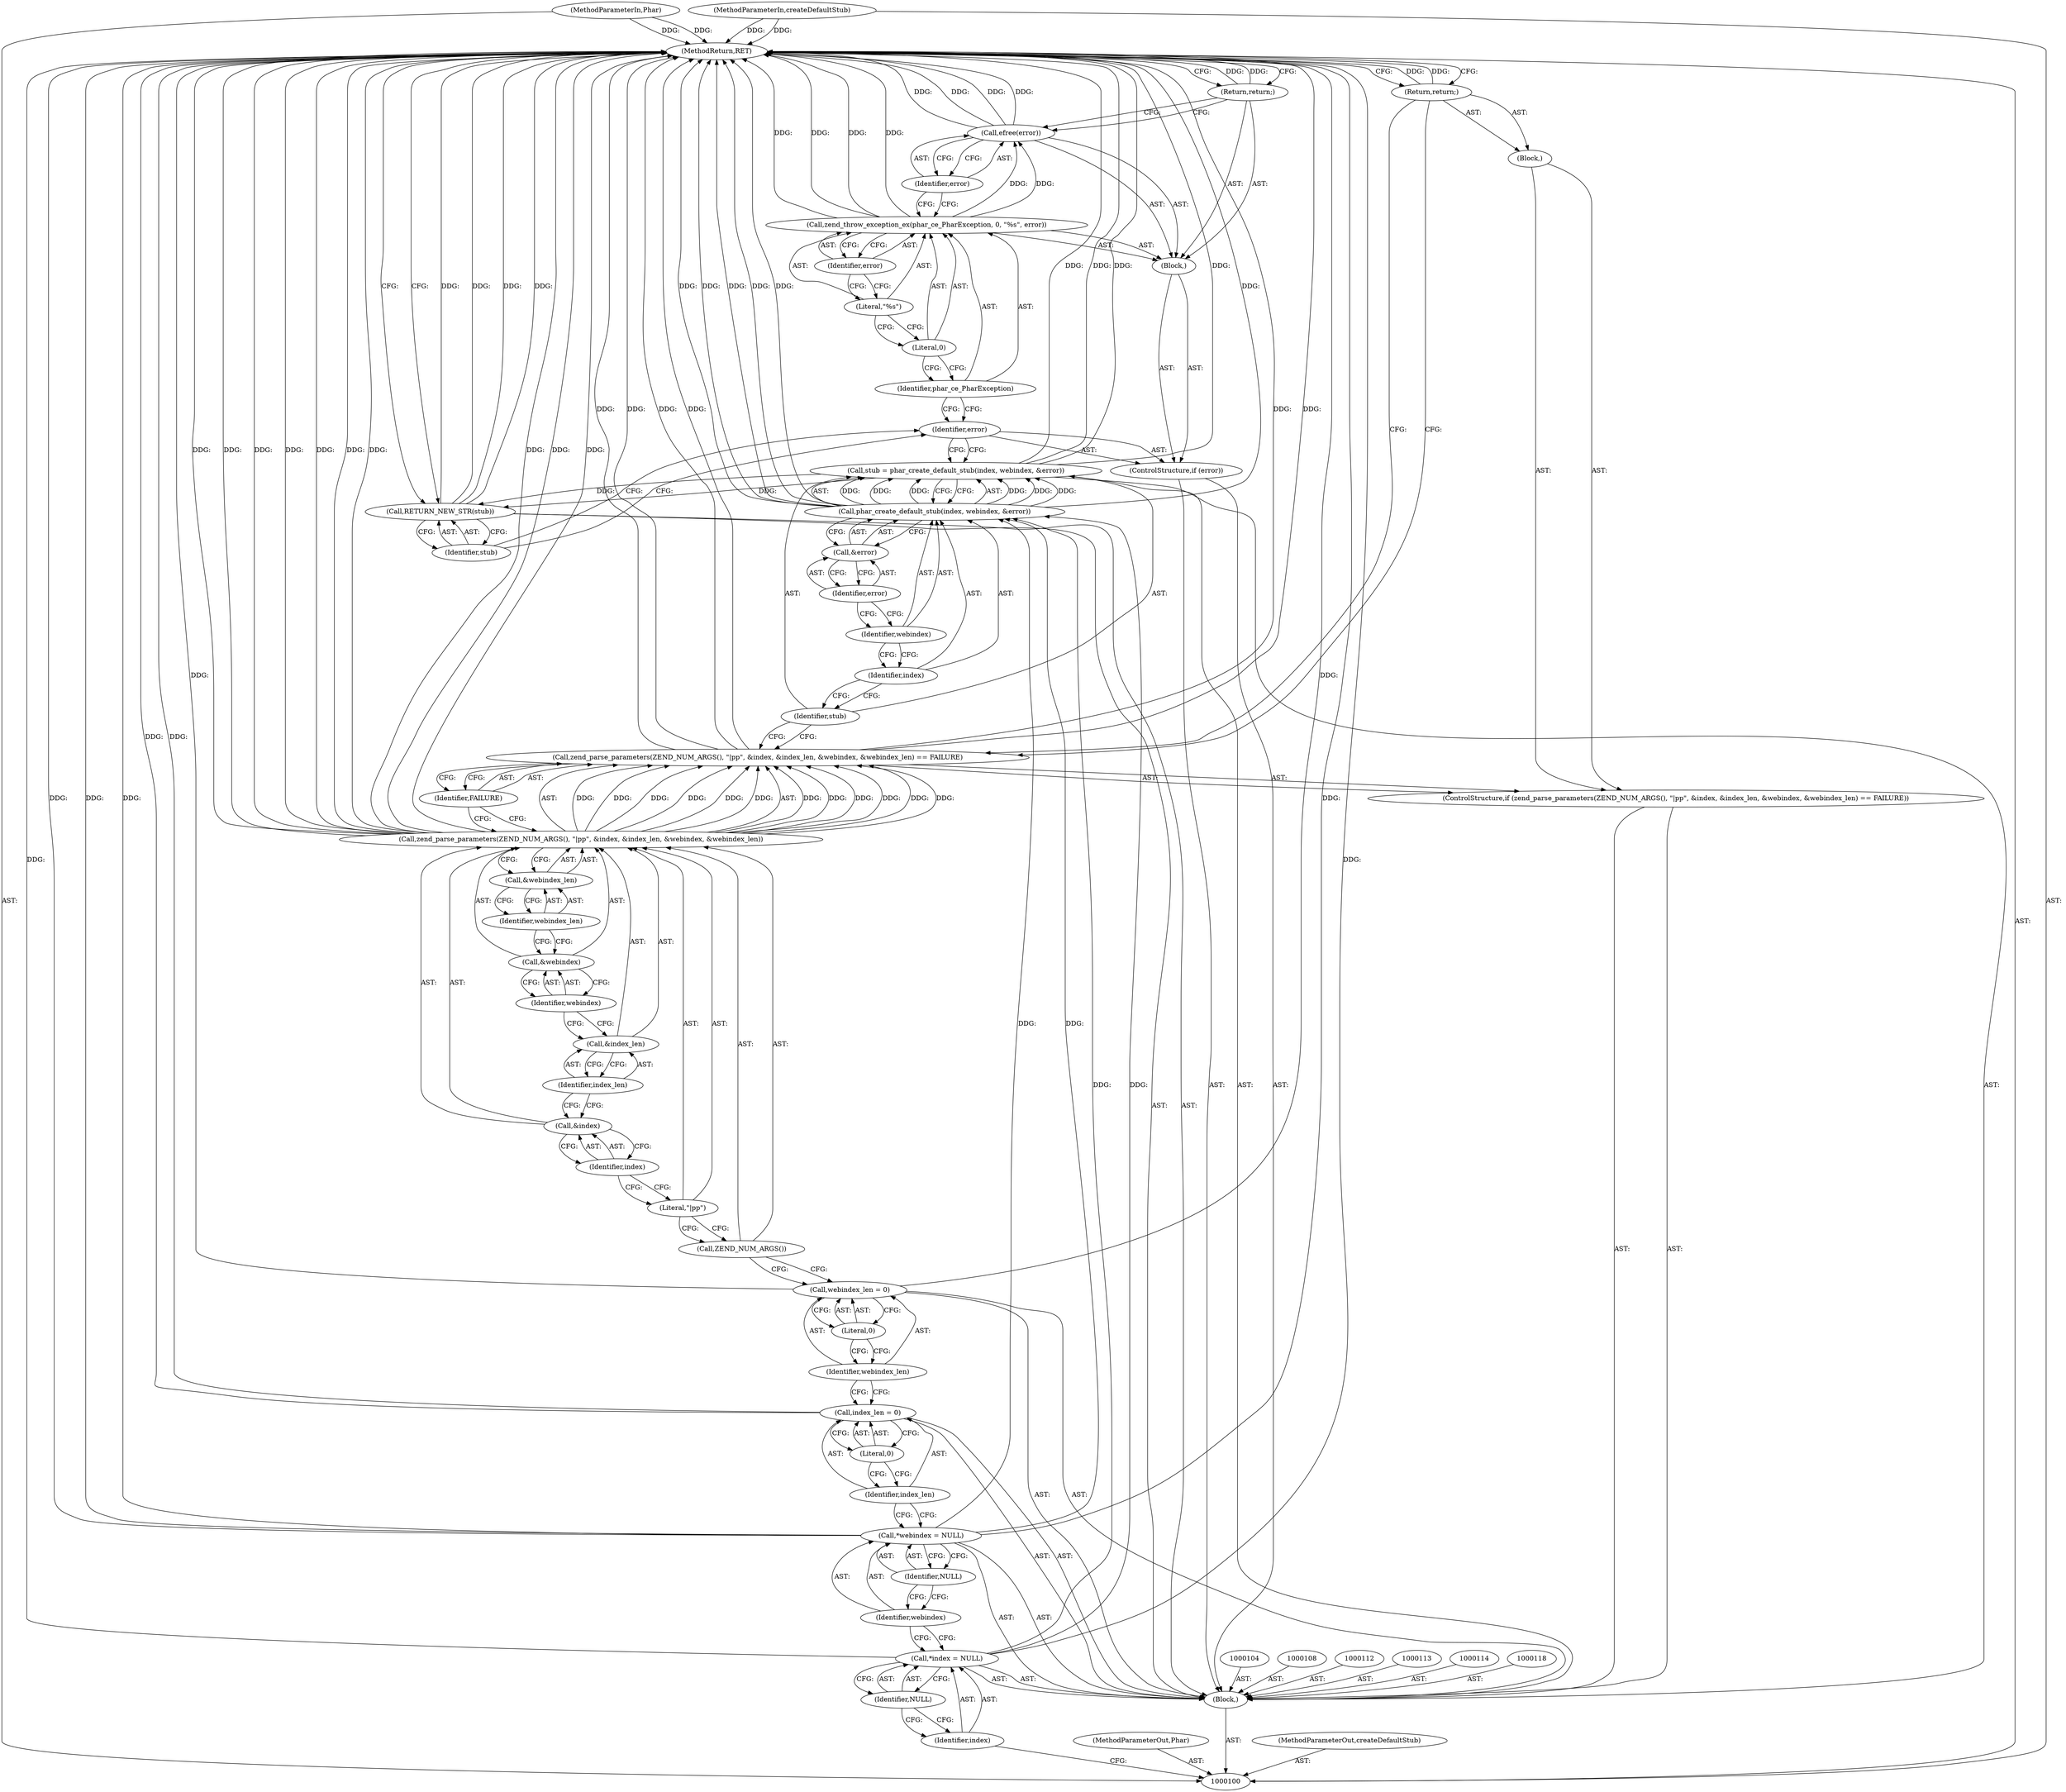 digraph "0_php_1e9b175204e3286d64dfd6c9f09151c31b5e099a_0" {
"1000158" [label="(MethodReturn,RET)"];
"1000101" [label="(MethodParameterIn,Phar)"];
"1000215" [label="(MethodParameterOut,Phar)"];
"1000102" [label="(MethodParameterIn,createDefaultStub)"];
"1000216" [label="(MethodParameterOut,createDefaultStub)"];
"1000138" [label="(Call,stub = phar_create_default_stub(index, webindex, &error))"];
"1000139" [label="(Identifier,stub)"];
"1000141" [label="(Identifier,index)"];
"1000142" [label="(Identifier,webindex)"];
"1000143" [label="(Call,&error)"];
"1000144" [label="(Identifier,error)"];
"1000140" [label="(Call,phar_create_default_stub(index, webindex, &error))"];
"1000145" [label="(ControlStructure,if (error))"];
"1000147" [label="(Block,)"];
"1000146" [label="(Identifier,error)"];
"1000148" [label="(Call,zend_throw_exception_ex(phar_ce_PharException, 0, \"%s\", error))"];
"1000149" [label="(Identifier,phar_ce_PharException)"];
"1000150" [label="(Literal,0)"];
"1000151" [label="(Literal,\"%s\")"];
"1000152" [label="(Identifier,error)"];
"1000153" [label="(Call,efree(error))"];
"1000154" [label="(Identifier,error)"];
"1000155" [label="(Return,return;)"];
"1000156" [label="(Call,RETURN_NEW_STR(stub))"];
"1000157" [label="(Identifier,stub)"];
"1000103" [label="(Block,)"];
"1000107" [label="(Identifier,NULL)"];
"1000109" [label="(Call,*webindex = NULL)"];
"1000110" [label="(Identifier,webindex)"];
"1000111" [label="(Identifier,NULL)"];
"1000105" [label="(Call,*index = NULL)"];
"1000106" [label="(Identifier,index)"];
"1000115" [label="(Call,index_len = 0)"];
"1000116" [label="(Identifier,index_len)"];
"1000117" [label="(Literal,0)"];
"1000119" [label="(Call,webindex_len = 0)"];
"1000120" [label="(Identifier,webindex_len)"];
"1000121" [label="(Literal,0)"];
"1000135" [label="(Identifier,FAILURE)"];
"1000123" [label="(Call,zend_parse_parameters(ZEND_NUM_ARGS(), \"|pp\", &index, &index_len, &webindex, &webindex_len) == FAILURE)"];
"1000124" [label="(Call,zend_parse_parameters(ZEND_NUM_ARGS(), \"|pp\", &index, &index_len, &webindex, &webindex_len))"];
"1000136" [label="(Block,)"];
"1000125" [label="(Call,ZEND_NUM_ARGS())"];
"1000126" [label="(Literal,\"|pp\")"];
"1000127" [label="(Call,&index)"];
"1000128" [label="(Identifier,index)"];
"1000129" [label="(Call,&index_len)"];
"1000130" [label="(Identifier,index_len)"];
"1000122" [label="(ControlStructure,if (zend_parse_parameters(ZEND_NUM_ARGS(), \"|pp\", &index, &index_len, &webindex, &webindex_len) == FAILURE))"];
"1000131" [label="(Call,&webindex)"];
"1000132" [label="(Identifier,webindex)"];
"1000133" [label="(Call,&webindex_len)"];
"1000134" [label="(Identifier,webindex_len)"];
"1000137" [label="(Return,return;)"];
"1000158" -> "1000100"  [label="AST: "];
"1000158" -> "1000137"  [label="CFG: "];
"1000158" -> "1000155"  [label="CFG: "];
"1000158" -> "1000156"  [label="CFG: "];
"1000137" -> "1000158"  [label="DDG: "];
"1000140" -> "1000158"  [label="DDG: "];
"1000140" -> "1000158"  [label="DDG: "];
"1000140" -> "1000158"  [label="DDG: "];
"1000124" -> "1000158"  [label="DDG: "];
"1000124" -> "1000158"  [label="DDG: "];
"1000124" -> "1000158"  [label="DDG: "];
"1000124" -> "1000158"  [label="DDG: "];
"1000124" -> "1000158"  [label="DDG: "];
"1000156" -> "1000158"  [label="DDG: "];
"1000156" -> "1000158"  [label="DDG: "];
"1000138" -> "1000158"  [label="DDG: "];
"1000138" -> "1000158"  [label="DDG: "];
"1000153" -> "1000158"  [label="DDG: "];
"1000153" -> "1000158"  [label="DDG: "];
"1000123" -> "1000158"  [label="DDG: "];
"1000123" -> "1000158"  [label="DDG: "];
"1000123" -> "1000158"  [label="DDG: "];
"1000148" -> "1000158"  [label="DDG: "];
"1000148" -> "1000158"  [label="DDG: "];
"1000102" -> "1000158"  [label="DDG: "];
"1000101" -> "1000158"  [label="DDG: "];
"1000109" -> "1000158"  [label="DDG: "];
"1000109" -> "1000158"  [label="DDG: "];
"1000119" -> "1000158"  [label="DDG: "];
"1000115" -> "1000158"  [label="DDG: "];
"1000105" -> "1000158"  [label="DDG: "];
"1000155" -> "1000158"  [label="DDG: "];
"1000101" -> "1000100"  [label="AST: "];
"1000101" -> "1000158"  [label="DDG: "];
"1000215" -> "1000100"  [label="AST: "];
"1000102" -> "1000100"  [label="AST: "];
"1000102" -> "1000158"  [label="DDG: "];
"1000216" -> "1000100"  [label="AST: "];
"1000138" -> "1000103"  [label="AST: "];
"1000138" -> "1000140"  [label="CFG: "];
"1000139" -> "1000138"  [label="AST: "];
"1000140" -> "1000138"  [label="AST: "];
"1000146" -> "1000138"  [label="CFG: "];
"1000138" -> "1000158"  [label="DDG: "];
"1000138" -> "1000158"  [label="DDG: "];
"1000140" -> "1000138"  [label="DDG: "];
"1000140" -> "1000138"  [label="DDG: "];
"1000140" -> "1000138"  [label="DDG: "];
"1000138" -> "1000156"  [label="DDG: "];
"1000139" -> "1000138"  [label="AST: "];
"1000139" -> "1000123"  [label="CFG: "];
"1000141" -> "1000139"  [label="CFG: "];
"1000141" -> "1000140"  [label="AST: "];
"1000141" -> "1000139"  [label="CFG: "];
"1000142" -> "1000141"  [label="CFG: "];
"1000142" -> "1000140"  [label="AST: "];
"1000142" -> "1000141"  [label="CFG: "];
"1000144" -> "1000142"  [label="CFG: "];
"1000143" -> "1000140"  [label="AST: "];
"1000143" -> "1000144"  [label="CFG: "];
"1000144" -> "1000143"  [label="AST: "];
"1000140" -> "1000143"  [label="CFG: "];
"1000144" -> "1000143"  [label="AST: "];
"1000144" -> "1000142"  [label="CFG: "];
"1000143" -> "1000144"  [label="CFG: "];
"1000140" -> "1000138"  [label="AST: "];
"1000140" -> "1000143"  [label="CFG: "];
"1000141" -> "1000140"  [label="AST: "];
"1000142" -> "1000140"  [label="AST: "];
"1000143" -> "1000140"  [label="AST: "];
"1000138" -> "1000140"  [label="CFG: "];
"1000140" -> "1000158"  [label="DDG: "];
"1000140" -> "1000158"  [label="DDG: "];
"1000140" -> "1000158"  [label="DDG: "];
"1000140" -> "1000138"  [label="DDG: "];
"1000140" -> "1000138"  [label="DDG: "];
"1000140" -> "1000138"  [label="DDG: "];
"1000105" -> "1000140"  [label="DDG: "];
"1000109" -> "1000140"  [label="DDG: "];
"1000145" -> "1000103"  [label="AST: "];
"1000146" -> "1000145"  [label="AST: "];
"1000147" -> "1000145"  [label="AST: "];
"1000147" -> "1000145"  [label="AST: "];
"1000148" -> "1000147"  [label="AST: "];
"1000153" -> "1000147"  [label="AST: "];
"1000155" -> "1000147"  [label="AST: "];
"1000146" -> "1000145"  [label="AST: "];
"1000146" -> "1000138"  [label="CFG: "];
"1000149" -> "1000146"  [label="CFG: "];
"1000157" -> "1000146"  [label="CFG: "];
"1000148" -> "1000147"  [label="AST: "];
"1000148" -> "1000152"  [label="CFG: "];
"1000149" -> "1000148"  [label="AST: "];
"1000150" -> "1000148"  [label="AST: "];
"1000151" -> "1000148"  [label="AST: "];
"1000152" -> "1000148"  [label="AST: "];
"1000154" -> "1000148"  [label="CFG: "];
"1000148" -> "1000158"  [label="DDG: "];
"1000148" -> "1000158"  [label="DDG: "];
"1000148" -> "1000153"  [label="DDG: "];
"1000149" -> "1000148"  [label="AST: "];
"1000149" -> "1000146"  [label="CFG: "];
"1000150" -> "1000149"  [label="CFG: "];
"1000150" -> "1000148"  [label="AST: "];
"1000150" -> "1000149"  [label="CFG: "];
"1000151" -> "1000150"  [label="CFG: "];
"1000151" -> "1000148"  [label="AST: "];
"1000151" -> "1000150"  [label="CFG: "];
"1000152" -> "1000151"  [label="CFG: "];
"1000152" -> "1000148"  [label="AST: "];
"1000152" -> "1000151"  [label="CFG: "];
"1000148" -> "1000152"  [label="CFG: "];
"1000153" -> "1000147"  [label="AST: "];
"1000153" -> "1000154"  [label="CFG: "];
"1000154" -> "1000153"  [label="AST: "];
"1000155" -> "1000153"  [label="CFG: "];
"1000153" -> "1000158"  [label="DDG: "];
"1000153" -> "1000158"  [label="DDG: "];
"1000148" -> "1000153"  [label="DDG: "];
"1000154" -> "1000153"  [label="AST: "];
"1000154" -> "1000148"  [label="CFG: "];
"1000153" -> "1000154"  [label="CFG: "];
"1000155" -> "1000147"  [label="AST: "];
"1000155" -> "1000153"  [label="CFG: "];
"1000158" -> "1000155"  [label="CFG: "];
"1000155" -> "1000158"  [label="DDG: "];
"1000156" -> "1000103"  [label="AST: "];
"1000156" -> "1000157"  [label="CFG: "];
"1000157" -> "1000156"  [label="AST: "];
"1000158" -> "1000156"  [label="CFG: "];
"1000156" -> "1000158"  [label="DDG: "];
"1000156" -> "1000158"  [label="DDG: "];
"1000138" -> "1000156"  [label="DDG: "];
"1000157" -> "1000156"  [label="AST: "];
"1000157" -> "1000146"  [label="CFG: "];
"1000156" -> "1000157"  [label="CFG: "];
"1000103" -> "1000100"  [label="AST: "];
"1000104" -> "1000103"  [label="AST: "];
"1000105" -> "1000103"  [label="AST: "];
"1000108" -> "1000103"  [label="AST: "];
"1000109" -> "1000103"  [label="AST: "];
"1000112" -> "1000103"  [label="AST: "];
"1000113" -> "1000103"  [label="AST: "];
"1000114" -> "1000103"  [label="AST: "];
"1000115" -> "1000103"  [label="AST: "];
"1000118" -> "1000103"  [label="AST: "];
"1000119" -> "1000103"  [label="AST: "];
"1000122" -> "1000103"  [label="AST: "];
"1000138" -> "1000103"  [label="AST: "];
"1000145" -> "1000103"  [label="AST: "];
"1000156" -> "1000103"  [label="AST: "];
"1000107" -> "1000105"  [label="AST: "];
"1000107" -> "1000106"  [label="CFG: "];
"1000105" -> "1000107"  [label="CFG: "];
"1000109" -> "1000103"  [label="AST: "];
"1000109" -> "1000111"  [label="CFG: "];
"1000110" -> "1000109"  [label="AST: "];
"1000111" -> "1000109"  [label="AST: "];
"1000116" -> "1000109"  [label="CFG: "];
"1000109" -> "1000158"  [label="DDG: "];
"1000109" -> "1000158"  [label="DDG: "];
"1000109" -> "1000140"  [label="DDG: "];
"1000110" -> "1000109"  [label="AST: "];
"1000110" -> "1000105"  [label="CFG: "];
"1000111" -> "1000110"  [label="CFG: "];
"1000111" -> "1000109"  [label="AST: "];
"1000111" -> "1000110"  [label="CFG: "];
"1000109" -> "1000111"  [label="CFG: "];
"1000105" -> "1000103"  [label="AST: "];
"1000105" -> "1000107"  [label="CFG: "];
"1000106" -> "1000105"  [label="AST: "];
"1000107" -> "1000105"  [label="AST: "];
"1000110" -> "1000105"  [label="CFG: "];
"1000105" -> "1000158"  [label="DDG: "];
"1000105" -> "1000140"  [label="DDG: "];
"1000106" -> "1000105"  [label="AST: "];
"1000106" -> "1000100"  [label="CFG: "];
"1000107" -> "1000106"  [label="CFG: "];
"1000115" -> "1000103"  [label="AST: "];
"1000115" -> "1000117"  [label="CFG: "];
"1000116" -> "1000115"  [label="AST: "];
"1000117" -> "1000115"  [label="AST: "];
"1000120" -> "1000115"  [label="CFG: "];
"1000115" -> "1000158"  [label="DDG: "];
"1000116" -> "1000115"  [label="AST: "];
"1000116" -> "1000109"  [label="CFG: "];
"1000117" -> "1000116"  [label="CFG: "];
"1000117" -> "1000115"  [label="AST: "];
"1000117" -> "1000116"  [label="CFG: "];
"1000115" -> "1000117"  [label="CFG: "];
"1000119" -> "1000103"  [label="AST: "];
"1000119" -> "1000121"  [label="CFG: "];
"1000120" -> "1000119"  [label="AST: "];
"1000121" -> "1000119"  [label="AST: "];
"1000125" -> "1000119"  [label="CFG: "];
"1000119" -> "1000158"  [label="DDG: "];
"1000120" -> "1000119"  [label="AST: "];
"1000120" -> "1000115"  [label="CFG: "];
"1000121" -> "1000120"  [label="CFG: "];
"1000121" -> "1000119"  [label="AST: "];
"1000121" -> "1000120"  [label="CFG: "];
"1000119" -> "1000121"  [label="CFG: "];
"1000135" -> "1000123"  [label="AST: "];
"1000135" -> "1000124"  [label="CFG: "];
"1000123" -> "1000135"  [label="CFG: "];
"1000123" -> "1000122"  [label="AST: "];
"1000123" -> "1000135"  [label="CFG: "];
"1000124" -> "1000123"  [label="AST: "];
"1000135" -> "1000123"  [label="AST: "];
"1000137" -> "1000123"  [label="CFG: "];
"1000139" -> "1000123"  [label="CFG: "];
"1000123" -> "1000158"  [label="DDG: "];
"1000123" -> "1000158"  [label="DDG: "];
"1000123" -> "1000158"  [label="DDG: "];
"1000124" -> "1000123"  [label="DDG: "];
"1000124" -> "1000123"  [label="DDG: "];
"1000124" -> "1000123"  [label="DDG: "];
"1000124" -> "1000123"  [label="DDG: "];
"1000124" -> "1000123"  [label="DDG: "];
"1000124" -> "1000123"  [label="DDG: "];
"1000124" -> "1000123"  [label="AST: "];
"1000124" -> "1000133"  [label="CFG: "];
"1000125" -> "1000124"  [label="AST: "];
"1000126" -> "1000124"  [label="AST: "];
"1000127" -> "1000124"  [label="AST: "];
"1000129" -> "1000124"  [label="AST: "];
"1000131" -> "1000124"  [label="AST: "];
"1000133" -> "1000124"  [label="AST: "];
"1000135" -> "1000124"  [label="CFG: "];
"1000124" -> "1000158"  [label="DDG: "];
"1000124" -> "1000158"  [label="DDG: "];
"1000124" -> "1000158"  [label="DDG: "];
"1000124" -> "1000158"  [label="DDG: "];
"1000124" -> "1000158"  [label="DDG: "];
"1000124" -> "1000123"  [label="DDG: "];
"1000124" -> "1000123"  [label="DDG: "];
"1000124" -> "1000123"  [label="DDG: "];
"1000124" -> "1000123"  [label="DDG: "];
"1000124" -> "1000123"  [label="DDG: "];
"1000124" -> "1000123"  [label="DDG: "];
"1000136" -> "1000122"  [label="AST: "];
"1000137" -> "1000136"  [label="AST: "];
"1000125" -> "1000124"  [label="AST: "];
"1000125" -> "1000119"  [label="CFG: "];
"1000126" -> "1000125"  [label="CFG: "];
"1000126" -> "1000124"  [label="AST: "];
"1000126" -> "1000125"  [label="CFG: "];
"1000128" -> "1000126"  [label="CFG: "];
"1000127" -> "1000124"  [label="AST: "];
"1000127" -> "1000128"  [label="CFG: "];
"1000128" -> "1000127"  [label="AST: "];
"1000130" -> "1000127"  [label="CFG: "];
"1000128" -> "1000127"  [label="AST: "];
"1000128" -> "1000126"  [label="CFG: "];
"1000127" -> "1000128"  [label="CFG: "];
"1000129" -> "1000124"  [label="AST: "];
"1000129" -> "1000130"  [label="CFG: "];
"1000130" -> "1000129"  [label="AST: "];
"1000132" -> "1000129"  [label="CFG: "];
"1000130" -> "1000129"  [label="AST: "];
"1000130" -> "1000127"  [label="CFG: "];
"1000129" -> "1000130"  [label="CFG: "];
"1000122" -> "1000103"  [label="AST: "];
"1000123" -> "1000122"  [label="AST: "];
"1000136" -> "1000122"  [label="AST: "];
"1000131" -> "1000124"  [label="AST: "];
"1000131" -> "1000132"  [label="CFG: "];
"1000132" -> "1000131"  [label="AST: "];
"1000134" -> "1000131"  [label="CFG: "];
"1000132" -> "1000131"  [label="AST: "];
"1000132" -> "1000129"  [label="CFG: "];
"1000131" -> "1000132"  [label="CFG: "];
"1000133" -> "1000124"  [label="AST: "];
"1000133" -> "1000134"  [label="CFG: "];
"1000134" -> "1000133"  [label="AST: "];
"1000124" -> "1000133"  [label="CFG: "];
"1000134" -> "1000133"  [label="AST: "];
"1000134" -> "1000131"  [label="CFG: "];
"1000133" -> "1000134"  [label="CFG: "];
"1000137" -> "1000136"  [label="AST: "];
"1000137" -> "1000123"  [label="CFG: "];
"1000158" -> "1000137"  [label="CFG: "];
"1000137" -> "1000158"  [label="DDG: "];
}
